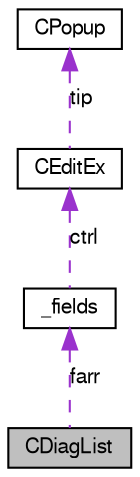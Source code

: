 digraph G
{
  edge [fontname="FreeSans",fontsize="10",labelfontname="FreeSans",labelfontsize="10"];
  node [fontname="FreeSans",fontsize="10",shape=record];
  Node1 [label="CDiagList",height=0.2,width=0.4,color="black", fillcolor="grey75", style="filled" fontcolor="black"];
  Node2 -> Node1 [dir=back,color="darkorchid3",fontsize="10",style="dashed",label="farr",fontname="FreeSans"];
  Node2 [label="_fields",height=0.2,width=0.4,color="black", fillcolor="white", style="filled",URL="$struct__fields.html"];
  Node3 -> Node2 [dir=back,color="darkorchid3",fontsize="10",style="dashed",label="ctrl",fontname="FreeSans"];
  Node3 [label="CEditEx",height=0.2,width=0.4,color="black", fillcolor="white", style="filled",URL="$class_c_edit_ex.html"];
  Node4 -> Node3 [dir=back,color="darkorchid3",fontsize="10",style="dashed",label="tip",fontname="FreeSans"];
  Node4 [label="CPopup",height=0.2,width=0.4,color="black", fillcolor="white", style="filled",URL="$class_c_popup.html"];
}
